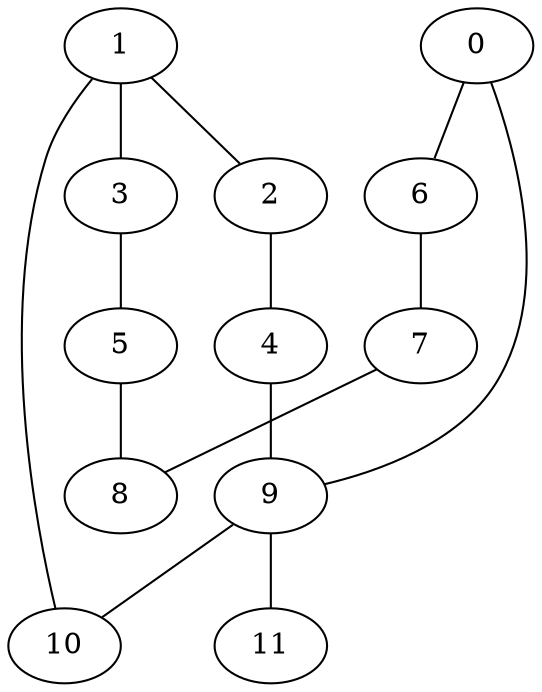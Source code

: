 graph "sampletest150-mod5_image18.bmp" {
	0	 [type=corner,
		x=79,
		y=366];
	6	 [type=corner,
		x=506,
		y=380];
	0 -- 6	 [angle0=".03",
		frequency=1,
		type0=line];
	9	 [type=intersection,
		x=29,
		y=343];
	0 -- 9	 [angle0=".43",
		frequency=1,
		type0=line];
	1	 [type=intersection,
		x=50,
		y=183];
	2	 [type=corner,
		x="-11",
		y=178];
	1 -- 2	 [angle0=".08",
		frequency=1,
		type0=line];
	3	 [type=corner,
		x=63,
		y=121];
	1 -- 3	 [angle0="-1.36",
		frequency=1,
		type0=line];
	10	 [type=corner,
		x=69,
		y=186];
	1 -- 10	 [angle0=".16",
		frequency=1,
		type0=line];
	4	 [type=corner,
		x="-7",
		y=314];
	2 -- 4	 [angle0="1.54",
		frequency=1,
		type0=line];
	5	 [type=corner,
		x=492,
		y=117];
	3 -- 5	 [angle0="-.01",
		frequency=1,
		type0=line];
	4 -- 9	 [angle0=".68",
		frequency=1,
		type0=line];
	8	 [type=corner,
		x=521,
		y=161];
	5 -- 8	 [angle0=".99",
		frequency=1,
		type0=line];
	7	 [type=corner,
		x=514,
		y=325];
	6 -- 7	 [angle0="-1.43",
		frequency=1,
		type0=line];
	7 -- 8	 [angle0="-1.53",
		frequency=1,
		type0=line];
	9 -- 10	 [angle0="-1.32",
		frequency=1,
		type0=line];
	11	 [type=endpoint,
		x=86,
		y=396];
	9 -- 11	 [angle0=".75",
		frequency=1,
		type0=line];
}
